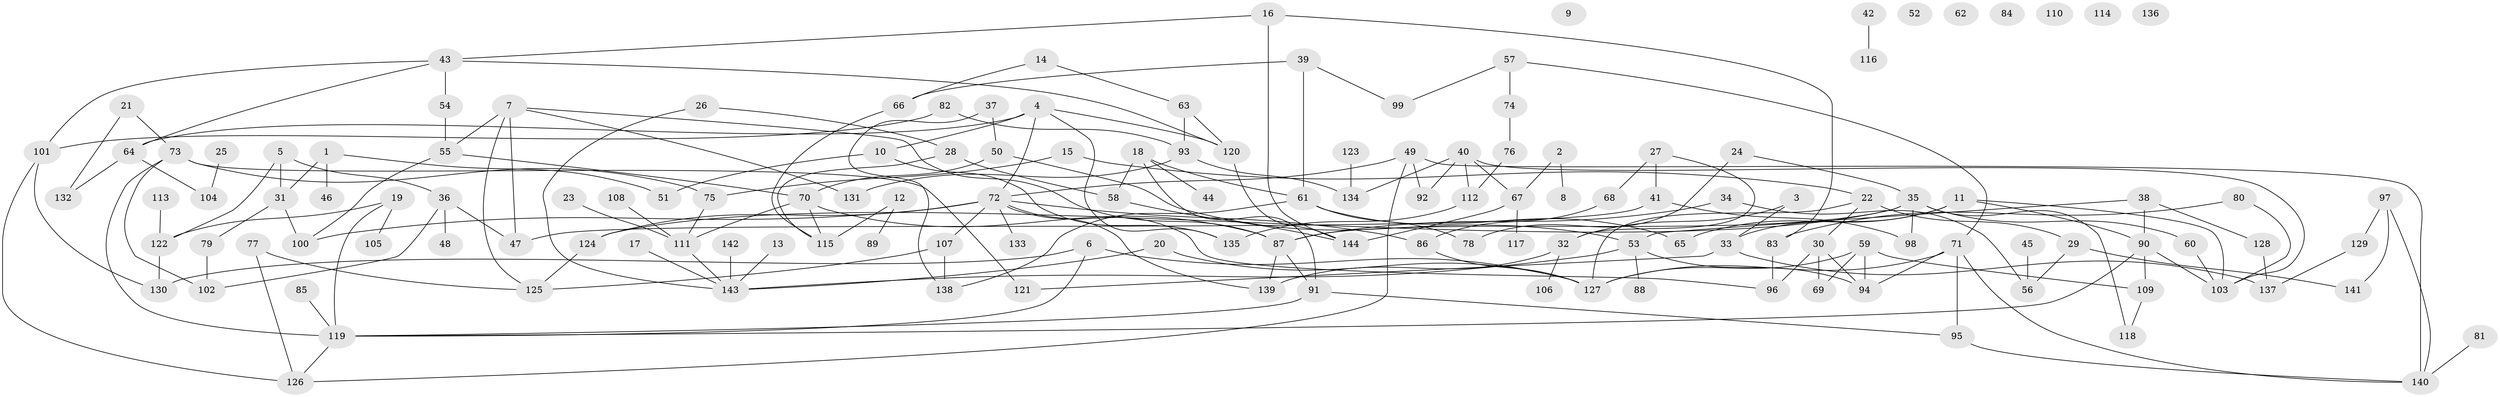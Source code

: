 // Generated by graph-tools (version 1.1) at 2025/25/03/09/25 03:25:14]
// undirected, 144 vertices, 201 edges
graph export_dot {
graph [start="1"]
  node [color=gray90,style=filled];
  1;
  2;
  3;
  4;
  5;
  6;
  7;
  8;
  9;
  10;
  11;
  12;
  13;
  14;
  15;
  16;
  17;
  18;
  19;
  20;
  21;
  22;
  23;
  24;
  25;
  26;
  27;
  28;
  29;
  30;
  31;
  32;
  33;
  34;
  35;
  36;
  37;
  38;
  39;
  40;
  41;
  42;
  43;
  44;
  45;
  46;
  47;
  48;
  49;
  50;
  51;
  52;
  53;
  54;
  55;
  56;
  57;
  58;
  59;
  60;
  61;
  62;
  63;
  64;
  65;
  66;
  67;
  68;
  69;
  70;
  71;
  72;
  73;
  74;
  75;
  76;
  77;
  78;
  79;
  80;
  81;
  82;
  83;
  84;
  85;
  86;
  87;
  88;
  89;
  90;
  91;
  92;
  93;
  94;
  95;
  96;
  97;
  98;
  99;
  100;
  101;
  102;
  103;
  104;
  105;
  106;
  107;
  108;
  109;
  110;
  111;
  112;
  113;
  114;
  115;
  116;
  117;
  118;
  119;
  120;
  121;
  122;
  123;
  124;
  125;
  126;
  127;
  128;
  129;
  130;
  131;
  132;
  133;
  134;
  135;
  136;
  137;
  138;
  139;
  140;
  141;
  142;
  143;
  144;
  1 -- 31;
  1 -- 46;
  1 -- 51;
  2 -- 8;
  2 -- 67;
  3 -- 32;
  3 -- 33;
  4 -- 10;
  4 -- 64;
  4 -- 72;
  4 -- 120;
  4 -- 135;
  5 -- 31;
  5 -- 36;
  5 -- 122;
  6 -- 119;
  6 -- 127;
  6 -- 130;
  7 -- 47;
  7 -- 55;
  7 -- 87;
  7 -- 125;
  7 -- 131;
  10 -- 51;
  10 -- 135;
  11 -- 33;
  11 -- 65;
  11 -- 90;
  11 -- 103;
  12 -- 89;
  12 -- 115;
  13 -- 143;
  14 -- 63;
  14 -- 66;
  15 -- 22;
  15 -- 75;
  16 -- 43;
  16 -- 83;
  16 -- 144;
  17 -- 143;
  18 -- 44;
  18 -- 58;
  18 -- 61;
  18 -- 91;
  19 -- 105;
  19 -- 119;
  19 -- 122;
  20 -- 127;
  20 -- 143;
  21 -- 73;
  21 -- 132;
  22 -- 29;
  22 -- 30;
  22 -- 127;
  23 -- 111;
  24 -- 35;
  24 -- 78;
  25 -- 104;
  26 -- 28;
  26 -- 143;
  27 -- 32;
  27 -- 41;
  27 -- 68;
  28 -- 58;
  28 -- 115;
  29 -- 56;
  29 -- 141;
  30 -- 69;
  30 -- 94;
  30 -- 96;
  31 -- 79;
  31 -- 100;
  32 -- 106;
  32 -- 139;
  33 -- 121;
  33 -- 137;
  34 -- 56;
  34 -- 87;
  35 -- 60;
  35 -- 87;
  35 -- 98;
  35 -- 118;
  35 -- 124;
  36 -- 47;
  36 -- 48;
  36 -- 102;
  37 -- 50;
  37 -- 138;
  38 -- 53;
  38 -- 90;
  38 -- 128;
  39 -- 61;
  39 -- 66;
  39 -- 99;
  40 -- 67;
  40 -- 92;
  40 -- 103;
  40 -- 112;
  40 -- 134;
  41 -- 47;
  41 -- 98;
  42 -- 116;
  43 -- 54;
  43 -- 64;
  43 -- 101;
  43 -- 120;
  45 -- 56;
  49 -- 72;
  49 -- 92;
  49 -- 126;
  49 -- 140;
  50 -- 53;
  50 -- 70;
  53 -- 88;
  53 -- 94;
  53 -- 143;
  54 -- 55;
  55 -- 70;
  55 -- 100;
  57 -- 71;
  57 -- 74;
  57 -- 99;
  58 -- 144;
  59 -- 69;
  59 -- 94;
  59 -- 109;
  59 -- 127;
  60 -- 103;
  61 -- 65;
  61 -- 78;
  61 -- 138;
  63 -- 93;
  63 -- 120;
  64 -- 104;
  64 -- 132;
  66 -- 115;
  67 -- 117;
  67 -- 144;
  68 -- 86;
  70 -- 87;
  70 -- 111;
  70 -- 115;
  71 -- 94;
  71 -- 95;
  71 -- 127;
  71 -- 140;
  72 -- 86;
  72 -- 96;
  72 -- 100;
  72 -- 107;
  72 -- 124;
  72 -- 133;
  72 -- 139;
  73 -- 75;
  73 -- 102;
  73 -- 119;
  73 -- 121;
  74 -- 76;
  75 -- 111;
  76 -- 112;
  77 -- 125;
  77 -- 126;
  79 -- 102;
  80 -- 83;
  80 -- 103;
  81 -- 140;
  82 -- 93;
  82 -- 101;
  83 -- 96;
  85 -- 119;
  86 -- 127;
  87 -- 91;
  87 -- 139;
  90 -- 103;
  90 -- 109;
  90 -- 119;
  91 -- 95;
  91 -- 119;
  93 -- 131;
  93 -- 134;
  95 -- 140;
  97 -- 129;
  97 -- 140;
  97 -- 141;
  101 -- 126;
  101 -- 130;
  107 -- 125;
  107 -- 138;
  108 -- 111;
  109 -- 118;
  111 -- 143;
  112 -- 135;
  113 -- 122;
  119 -- 126;
  120 -- 144;
  122 -- 130;
  123 -- 134;
  124 -- 125;
  128 -- 137;
  129 -- 137;
  142 -- 143;
}
